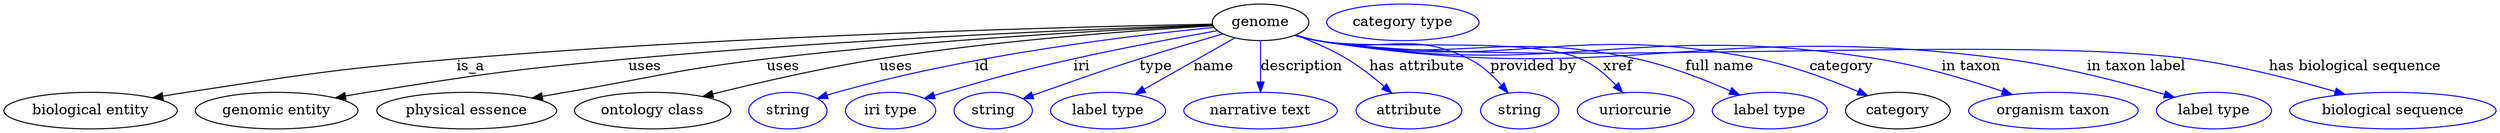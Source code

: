 digraph {
	graph [bb="0,0,2448.5,123"];
	node [label="\N"];
	genome	[height=0.5,
		label=genome,
		pos="1235.1,105",
		width=1.3179];
	"biological entity"	[height=0.5,
		pos="85.142,18",
		width=2.3651];
	genome -> "biological entity"	[label=is_a,
		lp="459.14,61.5",
		pos="e,146.24,30.558 1187.9,103.21 1065.1,100.88 726.28,92.629 445.14,69 326.43,59.023 296.91,53.941 179.14,36 171.73,34.871 164.01,33.611 \
156.31,32.301"];
	"genomic entity"	[height=0.5,
		pos="268.14,18",
		width=2.2206];
	genome -> "genomic entity"	[label=uses,
		lp="629.64,61.5",
		pos="e,325.98,30.574 1187.8,102.5 1083.8,98.949 827.19,88.793 613.14,69 498.91,58.437 470.42,54.103 357.14,36 350.36,34.916 343.3,33.707 \
336.26,32.447"];
	"physical essence"	[height=0.5,
		pos="454.14,18",
		width=2.4553];
	genome -> "physical essence"	[label=uses,
		lp="765.64,61.5",
		pos="e,518.57,30.369 1188.1,102.07 1101.2,98.185 909.58,88.105 749.14,69 660.55,58.451 639.08,51.034 551.14,36 543.82,34.748 536.19,33.431 \
528.56,32.108"];
	"ontology class"	[height=0.5,
		pos="637.14,18",
		width=2.1304];
	genome -> "ontology class"	[label=uses,
		lp="876.64,61.5",
		pos="e,686.39,31.943 1188.4,101.56 1117.3,97.408 977.53,87.56 860.14,69 804.03,60.128 740.94,45.541 696.21,34.406"];
	id	[color=blue,
		height=0.5,
		label=string,
		pos="770.14,18",
		width=1.0652];
	genome -> id	[color=blue,
		label=id,
		lp="961.14,61.5",
		pos="e,799.14,29.948 1189.4,99.982 1111.8,92.415 950.13,73.345 818.14,36 815.04,35.121 811.84,34.148 808.65,33.124",
		style=solid];
	iri	[color=blue,
		height=0.5,
		label="iri type",
		pos="871.14,18",
		width=1.2277];
	genome -> iri	[color=blue,
		label=iri,
		lp="1059.1,61.5",
		pos="e,904.77,29.865 1192.6,96.754 1155.2,90.183 1099.4,79.886 1051.1,69 994.68,56.251 980.77,52.03 925.14,36 921.63,34.988 918,33.911 \
914.36,32.81",
		style=solid];
	type	[color=blue,
		height=0.5,
		label=string,
		pos="972.14,18",
		width=1.0652];
	genome -> type	[color=blue,
		label=type,
		lp="1132.1,61.5",
		pos="e,1001.4,29.697 1198.3,93.595 1174.7,86.832 1143.5,77.688 1116.1,69 1072.7,55.239 1062.1,51.079 1019.1,36 1016.5,35.057 1013.7,34.077 \
1010.9,33.084",
		style=solid];
	name	[color=blue,
		height=0.5,
		label="label type",
		pos="1085.1,18",
		width=1.5707];
	genome -> name	[color=blue,
		label=name,
		lp="1189.1,61.5",
		pos="e,1111.7,34.063 1209.7,89.581 1185.2,75.708 1148,54.61 1120.6,39.093",
		style=solid];
	description	[color=blue,
		height=0.5,
		label="narrative text",
		pos="1235.1,18",
		width=2.0943];
	genome -> description	[color=blue,
		label=description,
		lp="1275.6,61.5",
		pos="e,1235.1,36.175 1235.1,86.799 1235.1,75.163 1235.1,59.548 1235.1,46.237",
		style=solid];
	"has attribute"	[color=blue,
		height=0.5,
		label=attribute,
		pos="1380.1,18",
		width=1.4443];
	genome -> "has attribute"	[color=blue,
		label="has attribute",
		lp="1389.1,61.5",
		pos="e,1363.4,35.382 1269.8,92.469 1285.7,86.503 1304.4,78.478 1320.1,69 1332.7,61.411 1345.4,51.287 1355.9,42.134",
		style=solid];
	"provided by"	[color=blue,
		height=0.5,
		label=string,
		pos="1488.1,18",
		width=1.0652];
	genome -> "provided by"	[color=blue,
		label="provided by",
		lp="1502.6,61.5",
		pos="e,1477.2,35.375 1269.5,92.526 1276.6,90.455 1284.1,88.486 1291.1,87 1356.4,73.26 1380.5,98.793 1440.1,69 1452.1,63.038 1462.7,52.853 \
1470.9,43.226",
		style=solid];
	xref	[color=blue,
		height=0.5,
		label=uriorcurie,
		pos="1602.1,18",
		width=1.5887];
	genome -> xref	[color=blue,
		label=xref,
		lp="1585.6,61.5",
		pos="e,1589.8,35.626 1269.2,92.332 1276.4,90.25 1283.9,88.325 1291.1,87 1347.7,76.587 1496.5,92.065 1549.1,69 1562.1,63.312 1573.9,53.024 \
1583,43.254",
		style=solid];
	"full name"	[color=blue,
		height=0.5,
		label="label type",
		pos="1734.1,18",
		width=1.5707];
	genome -> "full name"	[color=blue,
		label="full name",
		lp="1685.6,61.5",
		pos="e,1704.5,33.451 1269.2,92.264 1276.4,90.187 1283.9,88.282 1291.1,87 1428.3,62.59 1467.9,98.362 1604.1,69 1635.8,62.178 1669.9,48.814 \
1695.2,37.618",
		style=solid];
	category	[height=0.5,
		pos="1860.1,18",
		width=1.4263];
	genome -> category	[color=blue,
		label=category,
		lp="1805.6,61.5",
		pos="e,1830.7,32.758 1268.9,92.262 1276.1,90.157 1283.8,88.242 1291.1,87 1480.6,54.832 1534.6,106.38 1723.1,69 1757.3,62.222 1794.3,48.285 \
1821.3,36.843",
		style=solid];
	"in taxon"	[color=blue,
		height=0.5,
		label="organism taxon",
		pos="2013.1,18",
		width=2.3109];
	genome -> "in taxon"	[color=blue,
		label="in taxon",
		lp="1933.1,61.5",
		pos="e,1972.8,33.848 1268.9,92.212 1276.1,90.111 1283.8,88.209 1291.1,87 1532.4,47.136 1599.6,107.44 1841.1,69 1883.1,62.328 1929.2,48.552 \
1963.1,37.147",
		style=solid];
	"in taxon label"	[color=blue,
		height=0.5,
		label="label type",
		pos="2171.1,18",
		width=1.5707];
	genome -> "in taxon label"	[color=blue,
		label="in taxon label",
		lp="2094.6,61.5",
		pos="e,2132.3,31.164 1268.9,92.178 1276.1,90.079 1283.8,88.187 1291.1,87 1587.4,38.982 1668.6,107.87 1966.1,69 2020.5,61.899 2081.4,46.012 \
2122.6,34.039",
		style=solid];
	"has biological sequence"	[color=blue,
		height=0.5,
		label="biological sequence",
		pos="2347.1,18",
		width=2.8164];
	genome -> "has biological sequence"	[color=blue,
		label="has biological sequence",
		lp="2309.6,61.5",
		pos="e,2300,33.956 1268.8,92.146 1276.1,90.05 1283.8,88.166 1291.1,87 1479,57.086 1958.6,94.231 2147.1,69 2196.2,62.437 2250.6,48.375 \
2290.3,36.831",
		style=solid];
	"named thing_category"	[color=blue,
		height=0.5,
		label="category type",
		pos="1375.1,105",
		width=2.0762];
}
